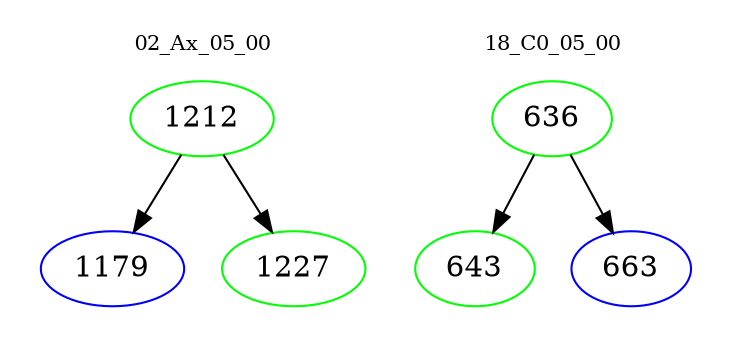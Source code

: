 digraph{
subgraph cluster_0 {
color = white
label = "02_Ax_05_00";
fontsize=10;
T0_1212 [label="1212", color="green"]
T0_1212 -> T0_1179 [color="black"]
T0_1179 [label="1179", color="blue"]
T0_1212 -> T0_1227 [color="black"]
T0_1227 [label="1227", color="green"]
}
subgraph cluster_1 {
color = white
label = "18_C0_05_00";
fontsize=10;
T1_636 [label="636", color="green"]
T1_636 -> T1_643 [color="black"]
T1_643 [label="643", color="green"]
T1_636 -> T1_663 [color="black"]
T1_663 [label="663", color="blue"]
}
}
